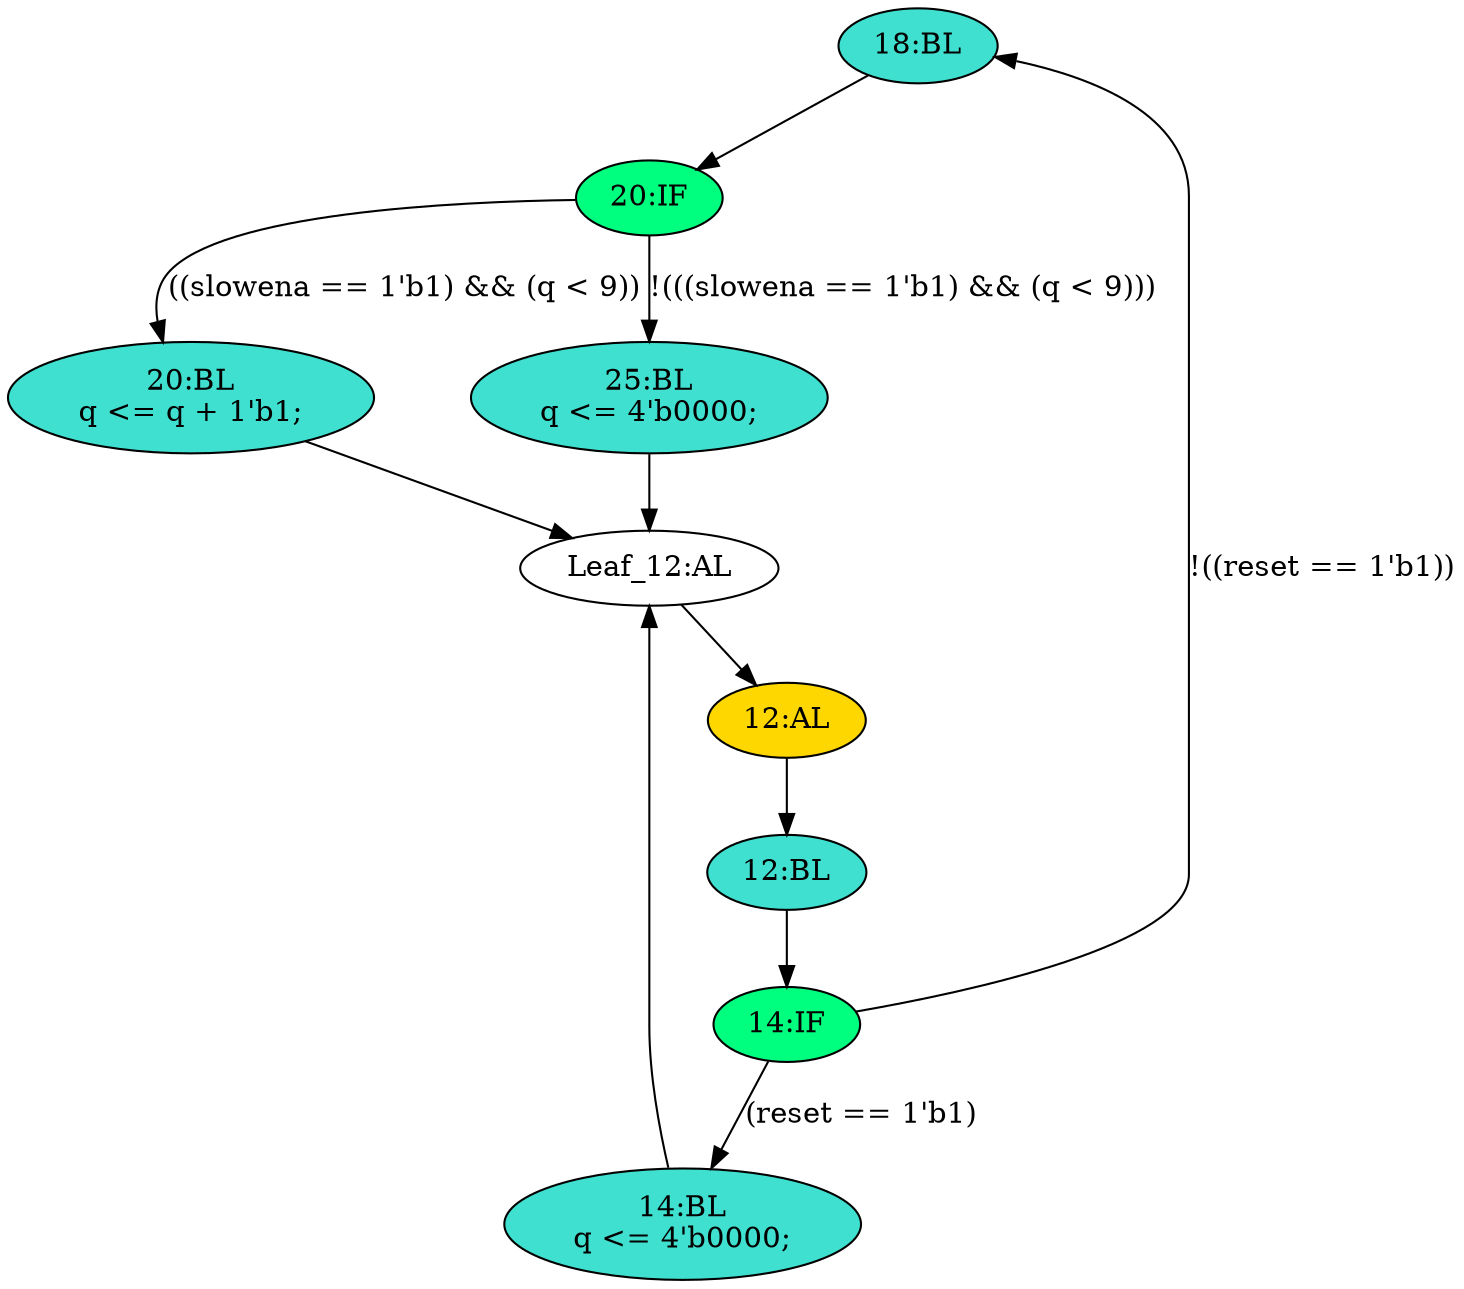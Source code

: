 strict digraph "compose( ,  )" {
	node [label="\N"];
	"18:BL"	[ast="<pyverilog.vparser.ast.Block object at 0x7f2135163d10>",
		fillcolor=turquoise,
		label="18:BL",
		statements="[]",
		style=filled,
		typ=Block];
	"20:IF"	[ast="<pyverilog.vparser.ast.IfStatement object at 0x7f2135171250>",
		fillcolor=springgreen,
		label="20:IF",
		statements="[]",
		style=filled,
		typ=IfStatement];
	"18:BL" -> "20:IF"	[cond="[]",
		lineno=None];
	"14:BL"	[ast="<pyverilog.vparser.ast.Block object at 0x7f2135177390>",
		fillcolor=turquoise,
		label="14:BL
q <= 4'b0000;",
		statements="[<pyverilog.vparser.ast.NonblockingSubstitution object at 0x7f2135116bd0>]",
		style=filled,
		typ=Block];
	"Leaf_12:AL"	[def_var="['q']",
		label="Leaf_12:AL"];
	"14:BL" -> "Leaf_12:AL"	[cond="[]",
		lineno=None];
	"20:BL"	[ast="<pyverilog.vparser.ast.Block object at 0x7f213510ecd0>",
		fillcolor=turquoise,
		label="20:BL
q <= q + 1'b1;",
		statements="[<pyverilog.vparser.ast.NonblockingSubstitution object at 0x7f2135171390>]",
		style=filled,
		typ=Block];
	"20:BL" -> "Leaf_12:AL"	[cond="[]",
		lineno=None];
	"14:IF"	[ast="<pyverilog.vparser.ast.IfStatement object at 0x7f2135116750>",
		fillcolor=springgreen,
		label="14:IF",
		statements="[]",
		style=filled,
		typ=IfStatement];
	"14:IF" -> "18:BL"	[cond="['reset']",
		label="!((reset == 1'b1))",
		lineno=14];
	"14:IF" -> "14:BL"	[cond="['reset']",
		label="(reset == 1'b1)",
		lineno=14];
	"20:IF" -> "20:BL"	[cond="['slowena', 'q']",
		label="((slowena == 1'b1) && (q < 9))",
		lineno=20];
	"25:BL"	[ast="<pyverilog.vparser.ast.Block object at 0x7f2135171050>",
		fillcolor=turquoise,
		label="25:BL
q <= 4'b0000;",
		statements="[<pyverilog.vparser.ast.NonblockingSubstitution object at 0x7f213517dc50>]",
		style=filled,
		typ=Block];
	"20:IF" -> "25:BL"	[cond="['slowena', 'q']",
		label="!(((slowena == 1'b1) && (q < 9)))",
		lineno=20];
	"12:BL"	[ast="<pyverilog.vparser.ast.Block object at 0x7f21351f50d0>",
		fillcolor=turquoise,
		label="12:BL",
		statements="[]",
		style=filled,
		typ=Block];
	"12:BL" -> "14:IF"	[cond="[]",
		lineno=None];
	"12:AL"	[ast="<pyverilog.vparser.ast.Always object at 0x7f2135103fd0>",
		clk_sens=True,
		fillcolor=gold,
		label="12:AL",
		sens="['clk']",
		statements="[]",
		style=filled,
		typ=Always,
		use_var="['reset', 'q', 'slowena']"];
	"12:AL" -> "12:BL"	[cond="[]",
		lineno=None];
	"25:BL" -> "Leaf_12:AL"	[cond="[]",
		lineno=None];
	"Leaf_12:AL" -> "12:AL";
}
